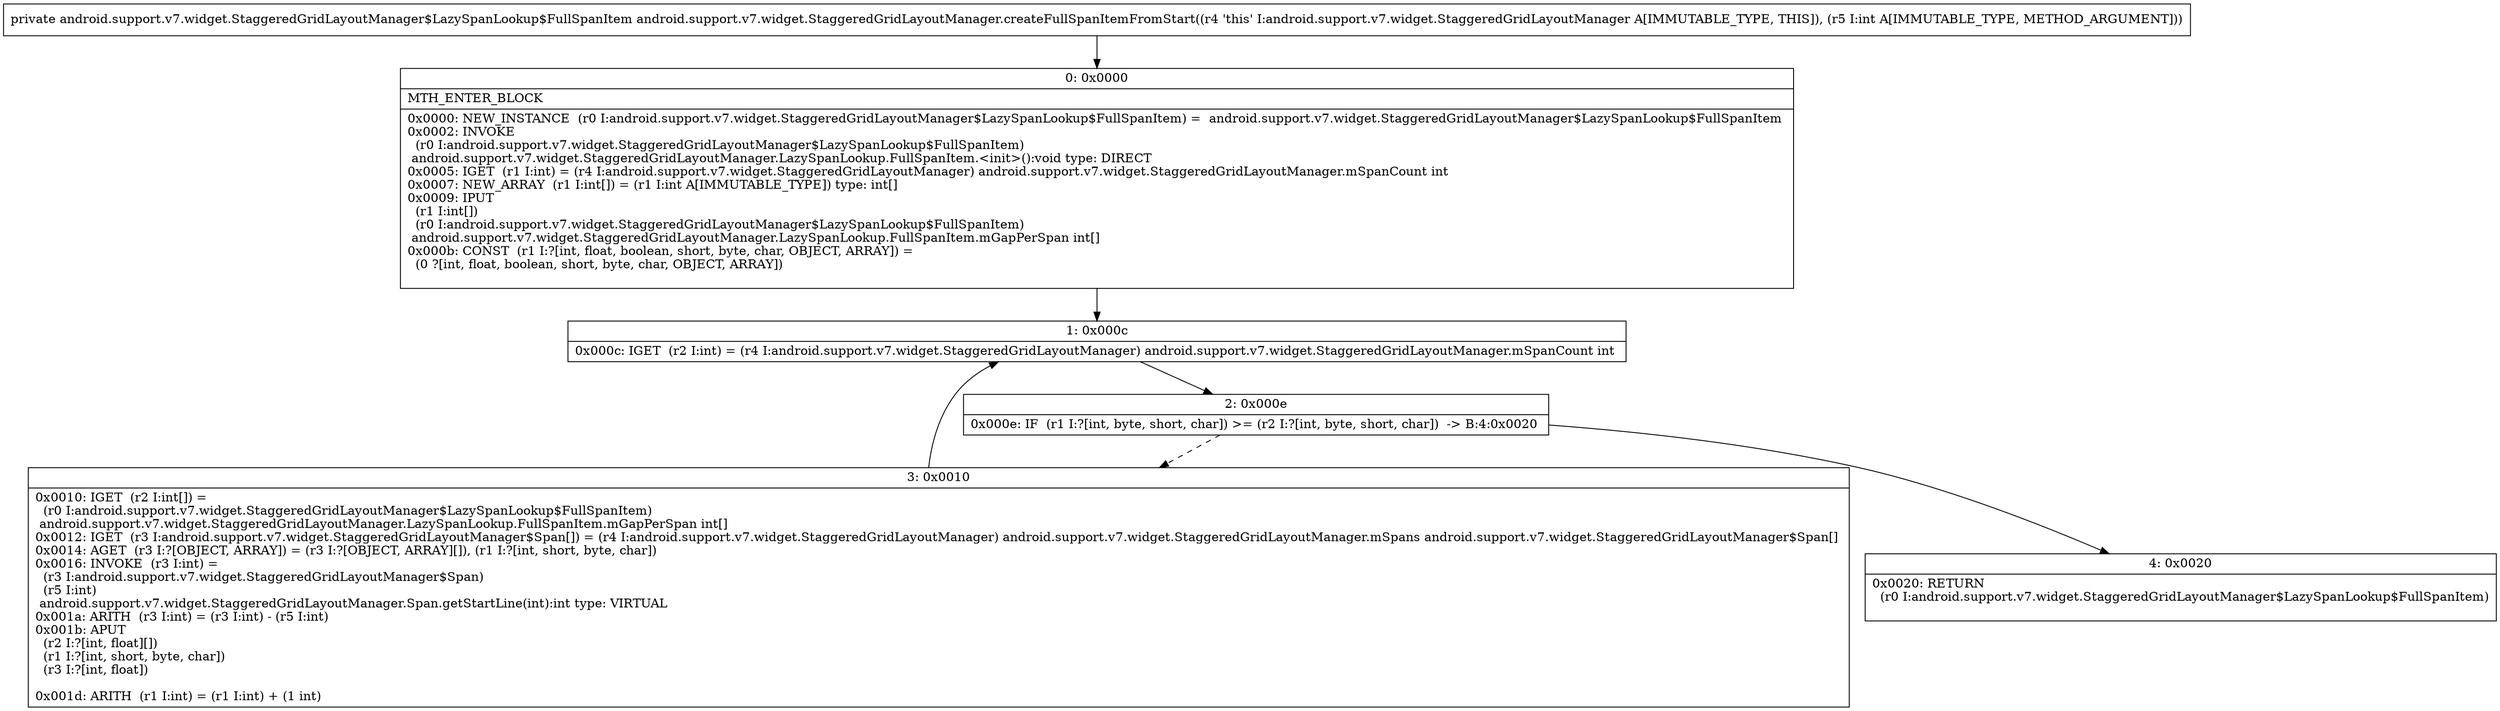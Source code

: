 digraph "CFG forandroid.support.v7.widget.StaggeredGridLayoutManager.createFullSpanItemFromStart(I)Landroid\/support\/v7\/widget\/StaggeredGridLayoutManager$LazySpanLookup$FullSpanItem;" {
Node_0 [shape=record,label="{0\:\ 0x0000|MTH_ENTER_BLOCK\l|0x0000: NEW_INSTANCE  (r0 I:android.support.v7.widget.StaggeredGridLayoutManager$LazySpanLookup$FullSpanItem) =  android.support.v7.widget.StaggeredGridLayoutManager$LazySpanLookup$FullSpanItem \l0x0002: INVOKE  \l  (r0 I:android.support.v7.widget.StaggeredGridLayoutManager$LazySpanLookup$FullSpanItem)\l android.support.v7.widget.StaggeredGridLayoutManager.LazySpanLookup.FullSpanItem.\<init\>():void type: DIRECT \l0x0005: IGET  (r1 I:int) = (r4 I:android.support.v7.widget.StaggeredGridLayoutManager) android.support.v7.widget.StaggeredGridLayoutManager.mSpanCount int \l0x0007: NEW_ARRAY  (r1 I:int[]) = (r1 I:int A[IMMUTABLE_TYPE]) type: int[] \l0x0009: IPUT  \l  (r1 I:int[])\l  (r0 I:android.support.v7.widget.StaggeredGridLayoutManager$LazySpanLookup$FullSpanItem)\l android.support.v7.widget.StaggeredGridLayoutManager.LazySpanLookup.FullSpanItem.mGapPerSpan int[] \l0x000b: CONST  (r1 I:?[int, float, boolean, short, byte, char, OBJECT, ARRAY]) = \l  (0 ?[int, float, boolean, short, byte, char, OBJECT, ARRAY])\l \l}"];
Node_1 [shape=record,label="{1\:\ 0x000c|0x000c: IGET  (r2 I:int) = (r4 I:android.support.v7.widget.StaggeredGridLayoutManager) android.support.v7.widget.StaggeredGridLayoutManager.mSpanCount int \l}"];
Node_2 [shape=record,label="{2\:\ 0x000e|0x000e: IF  (r1 I:?[int, byte, short, char]) \>= (r2 I:?[int, byte, short, char])  \-\> B:4:0x0020 \l}"];
Node_3 [shape=record,label="{3\:\ 0x0010|0x0010: IGET  (r2 I:int[]) = \l  (r0 I:android.support.v7.widget.StaggeredGridLayoutManager$LazySpanLookup$FullSpanItem)\l android.support.v7.widget.StaggeredGridLayoutManager.LazySpanLookup.FullSpanItem.mGapPerSpan int[] \l0x0012: IGET  (r3 I:android.support.v7.widget.StaggeredGridLayoutManager$Span[]) = (r4 I:android.support.v7.widget.StaggeredGridLayoutManager) android.support.v7.widget.StaggeredGridLayoutManager.mSpans android.support.v7.widget.StaggeredGridLayoutManager$Span[] \l0x0014: AGET  (r3 I:?[OBJECT, ARRAY]) = (r3 I:?[OBJECT, ARRAY][]), (r1 I:?[int, short, byte, char]) \l0x0016: INVOKE  (r3 I:int) = \l  (r3 I:android.support.v7.widget.StaggeredGridLayoutManager$Span)\l  (r5 I:int)\l android.support.v7.widget.StaggeredGridLayoutManager.Span.getStartLine(int):int type: VIRTUAL \l0x001a: ARITH  (r3 I:int) = (r3 I:int) \- (r5 I:int) \l0x001b: APUT  \l  (r2 I:?[int, float][])\l  (r1 I:?[int, short, byte, char])\l  (r3 I:?[int, float])\l \l0x001d: ARITH  (r1 I:int) = (r1 I:int) + (1 int) \l}"];
Node_4 [shape=record,label="{4\:\ 0x0020|0x0020: RETURN  \l  (r0 I:android.support.v7.widget.StaggeredGridLayoutManager$LazySpanLookup$FullSpanItem)\l \l}"];
MethodNode[shape=record,label="{private android.support.v7.widget.StaggeredGridLayoutManager$LazySpanLookup$FullSpanItem android.support.v7.widget.StaggeredGridLayoutManager.createFullSpanItemFromStart((r4 'this' I:android.support.v7.widget.StaggeredGridLayoutManager A[IMMUTABLE_TYPE, THIS]), (r5 I:int A[IMMUTABLE_TYPE, METHOD_ARGUMENT])) }"];
MethodNode -> Node_0;
Node_0 -> Node_1;
Node_1 -> Node_2;
Node_2 -> Node_3[style=dashed];
Node_2 -> Node_4;
Node_3 -> Node_1;
}

